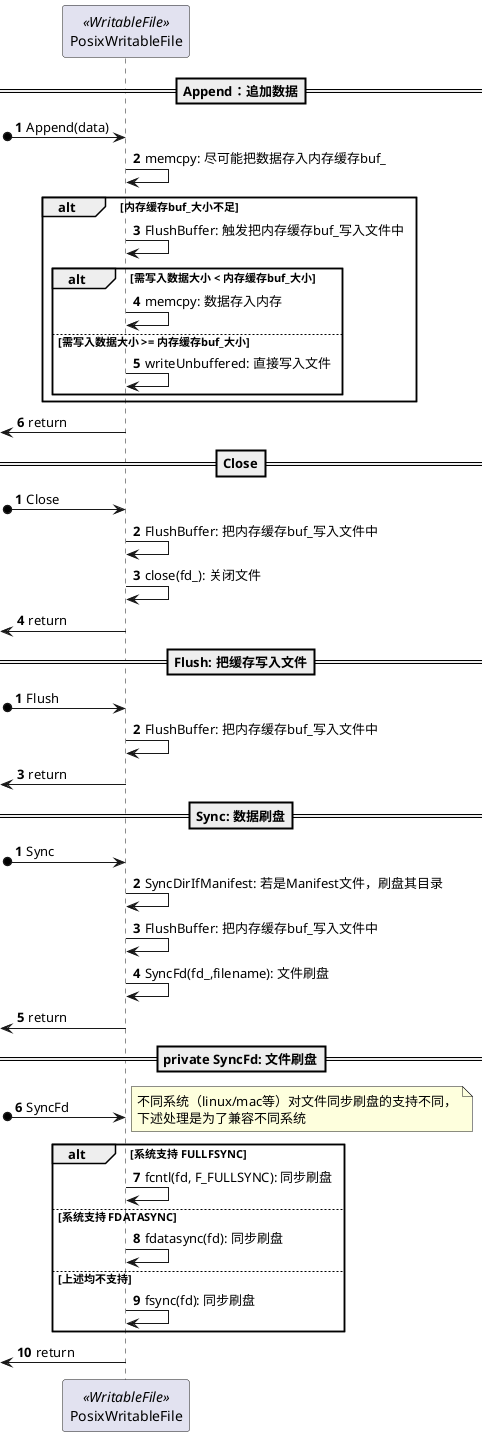 @startuml
'https://plantuml.com/sequence-diagram

participant PosixWritableFile <<WritableFile>>

==Append：追加数据==
autonumber
[o-> PosixWritableFile: Append(data)
PosixWritableFile -> PosixWritableFile: memcpy: 尽可能把数据存入内存缓存buf_
alt 内存缓存buf_大小不足
    PosixWritableFile -> PosixWritableFile: FlushBuffer: 触发把内存缓存buf_写入文件中
    alt 需写入数据大小 < 内存缓存buf_大小
        PosixWritableFile -> PosixWritableFile: memcpy: 数据存入内存
    else 需写入数据大小 >= 内存缓存buf_大小
        PosixWritableFile -> PosixWritableFile: writeUnbuffered: 直接写入文件
    end
end
[<- PosixWritableFile: return

==Close==
autonumber
[o-> PosixWritableFile: Close
PosixWritableFile -> PosixWritableFile: FlushBuffer: 把内存缓存buf_写入文件中
PosixWritableFile -> PosixWritableFile: close(fd_): 关闭文件
[<- PosixWritableFile: return

==Flush: 把缓存写入文件==
autonumber
[o-> PosixWritableFile: Flush
PosixWritableFile -> PosixWritableFile: FlushBuffer: 把内存缓存buf_写入文件中
[<- PosixWritableFile: return

==Sync: 数据刷盘==
autonumber
[o-> PosixWritableFile: Sync
PosixWritableFile -> PosixWritableFile: SyncDirIfManifest: 若是Manifest文件，刷盘其目录
PosixWritableFile -> PosixWritableFile: FlushBuffer: 把内存缓存buf_写入文件中
PosixWritableFile -> PosixWritableFile: SyncFd(fd_,filename): 文件刷盘
[<- PosixWritableFile: return

==private SyncFd: 文件刷盘==
[o-> PosixWritableFile: SyncFd
note right
不同系统（linux/mac等）对文件同步刷盘的支持不同，
下述处理是为了兼容不同系统
end note
alt 系统支持 FULLFSYNC
PosixWritableFile -> PosixWritableFile: fcntl(fd, F_FULLSYNC): 同步刷盘
else 系统支持 FDATASYNC
PosixWritableFile -> PosixWritableFile: fdatasync(fd): 同步刷盘
else 上述均不支持
PosixWritableFile -> PosixWritableFile: fsync(fd): 同步刷盘
end
[<- PosixWritableFile: return

@enduml